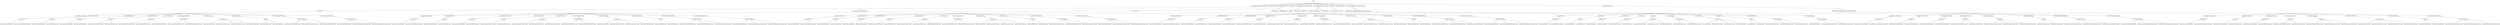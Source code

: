 digraph G { 
rankdir = BT 
"BatteryUsage_weight"[shape = box, style = rounded] 
AndRef0[shape = point] 
1[label="Location Finding", shape = polygon, sides =8]1->"BatteryUsage_LocationFinding"
"BatteryUsage_LocationFinding[GPS]"[shape = box, style = rounded] 
AndRef0->1
"BatteryUsage_LocationFinding[GPS]"->AndRef0 [dir = none] 
AndRef1[shape = point] 
1[label="Location Finding", shape = polygon, sides =8]"BatteryUsage_LocationFinding[radio triangulation]"[shape = box, style = rounded] 
AndRef1->1
"BatteryUsage_LocationFinding[radio triangulation]"->AndRef1 [dir = none] 
"BatteryUsage_LocationFinding"[shape = box, style = rounded] 
AndRef2[shape = point] 
3[label="File Sharing", shape = polygon, sides =8]3->"BatteryUsage_FileSharing"
"BatteryUsage_FileSharing[OpenIntent]"[shape = box, style = rounded] 
AndRef2->3
"BatteryUsage_FileSharing[OpenIntent]"->AndRef2 [dir = none] 
AndRef3[shape = point] 
3[label="File Sharing", shape = polygon, sides =8]"BatteryUsage_FileSharing[In house]"[shape = box, style = rounded] 
AndRef3->3
"BatteryUsage_FileSharing[In house]"->AndRef3 [dir = none] 
"BatteryUsage_FileSharing"[shape = box, style = rounded] 
AndRef4[shape = point] 
5[label="Report Syncing", shape = polygon, sides =8]5->"BatteryUsage_ReportSyncing"
"BatteryUsage_ReportSyncing[Explicit]"[shape = box, style = rounded] 
AndRef4->5
"BatteryUsage_ReportSyncing[Explicit]"->AndRef4 [dir = none] 
AndRef5[shape = point] 
5[label="Report Syncing", shape = polygon, sides =8]"BatteryUsage_ReportSyncing[Implicit]"[shape = box, style = rounded] 
AndRef5->5
"BatteryUsage_ReportSyncing[Implicit]"->AndRef5 [dir = none] 
"BatteryUsage_ReportSyncing"[shape = box, style = rounded] 
AndRef6[shape = point] 
7[label="Chat Protocol", shape = polygon, sides =8]7->"BatteryUsage_ChatProtocol"
"BatteryUsage_ChatProtocol[XMPP (Open Fire)]"[shape = box, style = rounded] 
AndRef6->7
"BatteryUsage_ChatProtocol[XMPP (Open Fire)]"->AndRef6 [dir = none] 
AndRef7[shape = point] 
7[label="Chat Protocol", shape = polygon, sides =8]"BatteryUsage_ChatProtocol[In house]"[shape = box, style = rounded] 
AndRef7->7
"BatteryUsage_ChatProtocol[In house]"->AndRef7 [dir = none] 
"BatteryUsage_ChatProtocol"[shape = box, style = rounded] 
AndRef8[shape = point] 
9[label="Map Access", shape = polygon, sides =8]9->"BatteryUsage_MapAccess"
"BatteryUsage_MapAccess[On Demand (Google)]"[shape = box, style = rounded] 
AndRef8->9
"BatteryUsage_MapAccess[On Demand (Google)]"->AndRef8 [dir = none] 
AndRef9[shape = point] 
9[label="Map Access", shape = polygon, sides =8]"BatteryUsage_MapAccess[Cache on server]"[shape = box, style = rounded] 
AndRef9->9
"BatteryUsage_MapAccess[Cache on server]"->AndRef9 [dir = none] 
AndRef10[shape = point] 
9[label="Map Access", shape = polygon, sides =8]"BatteryUsage_MapAccess[Preloaded (ESRI)]"[shape = box, style = rounded] 
AndRef10->9
"BatteryUsage_MapAccess[Preloaded (ESRI)]"->AndRef10 [dir = none] 
"BatteryUsage_MapAccess"[shape = box, style = rounded] 
AndRef11[shape = point] 
12[label="Hardware Platform", shape = polygon, sides =8]12->"BatteryUsage_HardwarePlatform"
"BatteryUsage_HardwarePlatform[Nexus I (HTC)]"[shape = box, style = rounded] 
AndRef11->12
"BatteryUsage_HardwarePlatform[Nexus I (HTC)]"->AndRef11 [dir = none] 
AndRef12[shape = point] 
12[label="Hardware Platform", shape = polygon, sides =8]"BatteryUsage_HardwarePlatform[Droid (Motorola)]"[shape = box, style = rounded] 
AndRef12->12
"BatteryUsage_HardwarePlatform[Droid (Motorola)]"->AndRef12 [dir = none] 
"BatteryUsage_HardwarePlatform"[shape = box, style = rounded] 
AndRef13[shape = point] 
14[label="Connectivity", shape = polygon, sides =8]14->"BatteryUsage_Connectivity"
"BatteryUsage_Connectivity[Wifi]"[shape = box, style = rounded] 
AndRef13->14
"BatteryUsage_Connectivity[Wifi]"->AndRef13 [dir = none] 
AndRef14[shape = point] 
14[label="Connectivity", shape = polygon, sides =8]"BatteryUsage_Connectivity[3G on Nexus I]"[shape = box, style = rounded] 
AndRef14->14
"BatteryUsage_Connectivity[3G on Nexus I]"->AndRef14 [dir = none] 
AndRef15[shape = point] 
14[label="Connectivity", shape = polygon, sides =8]"BatteryUsage_Connectivity[3G on Droid]"[shape = box, style = rounded] 
AndRef15->14
"BatteryUsage_Connectivity[3G on Droid]"->AndRef15 [dir = none] 
AndRef16[shape = point] 
14[label="Connectivity", shape = polygon, sides =8]"BatteryUsage_Connectivity[Bluetooth]"[shape = box, style = rounded] 
AndRef16->14
"BatteryUsage_Connectivity[Bluetooth]"->AndRef16 [dir = none] 
"BatteryUsage_Connectivity"[shape = box, style = rounded] 
AndRef17[shape = point] 
18[label="Database", shape = polygon, sides =8]18->"BatteryUsage_DataBase"
"BatteryUsage_DataBase[MySQL]"[shape = box, style = rounded] 
AndRef17->18
"BatteryUsage_DataBase[MySQL]"->AndRef17 [dir = none] 
AndRef18[shape = point] 
18[label="Database", shape = polygon, sides =8]"BatteryUsage_DataBase[sqLite]"[shape = box, style = rounded] 
AndRef18->18
"BatteryUsage_DataBase[sqLite]"->AndRef18 [dir = none] 
"BatteryUsage_DataBase"[shape = box, style = rounded] 
AndRef19[shape = point] 
20[label="Architectural Pattern", shape = polygon, sides =8]20->"BatteryUsage_ArchitecturalPattern"
"BatteryUsage_ArchitecturalPattern[Peer-to-peer]"[shape = box, style = rounded] 
AndRef19->20
"BatteryUsage_ArchitecturalPattern[Peer-to-peer]"->AndRef19 [dir = none] 
AndRef20[shape = point] 
20[label="Architectural Pattern", shape = polygon, sides =8]"BatteryUsage_ArchitecturalPattern[Client-Server]"[shape = box, style = rounded] 
AndRef20->20
"BatteryUsage_ArchitecturalPattern[Client-Server]"->AndRef20 [dir = none] 
AndRef21[shape = point] 
20[label="Architectural Pattern", shape = polygon, sides =8]"BatteryUsage_ArchitecturalPattern[Push-based]"[shape = box, style = rounded] 
AndRef21->20
"BatteryUsage_ArchitecturalPattern[Push-based]"->AndRef21 [dir = none] 
"BatteryUsage_ArchitecturalPattern"[shape = box, style = rounded] 
AndRef22[shape = point] 
23[label="Data Exchange Format", shape = polygon, sides =8]23->"BatteryUsage_DataExchangeFormat"
"BatteryUsage_DataExchangeFormat[XML]"[shape = box, style = rounded] 
AndRef22->23
"BatteryUsage_DataExchangeFormat[XML]"->AndRef22 [dir = none] 
AndRef23[shape = point] 
23[label="Data Exchange Format", shape = polygon, sides =8]"BatteryUsage_DataExchangeFormat[Compressed XML]"[shape = box, style = rounded] 
AndRef23->23
"BatteryUsage_DataExchangeFormat[Compressed XML]"->AndRef23 [dir = none] 
AndRef24[shape = point] 
23[label="Data Exchange Format", shape = polygon, sides =8]"BatteryUsage_DataExchangeFormat[Unformatted data]"[shape = box, style = rounded] 
AndRef24->23
"BatteryUsage_DataExchangeFormat[Unformatted data]"->AndRef24 [dir = none] 
"BatteryUsage_DataExchangeFormat"[shape = box, style = rounded] 
"BatteryUsage"[shape = box, style = rounded] 
AndRef25[shape = point] 
AndRef25->"BatteryUsage"
"BatteryUsage_LocationFinding"->AndRef25 [dir = none] 
"BatteryUsage_FileSharing"->AndRef25 [dir = none] 
"BatteryUsage_ReportSyncing"->AndRef25 [dir = none] 
"BatteryUsage_ChatProtocol"->AndRef25 [dir = none] 
"BatteryUsage_MapAccess"->AndRef25 [dir = none] 
"BatteryUsage_HardwarePlatform"->AndRef25 [dir = none] 
"BatteryUsage_Connectivity"->AndRef25 [dir = none] 
"BatteryUsage_DataBase"->AndRef25 [dir = none] 
"BatteryUsage_ArchitecturalPattern"->AndRef25 [dir = none] 
"BatteryUsage_DataExchangeFormat"->AndRef25 [dir = none] 
"BatteryUsage_best"[shape = box, style = rounded] 
"BatteryUsage_worst"[shape = box, style = rounded] 
"BatteryUsage_Preference"[shape = box, style = rounded] 
AndRef26[shape = point] 
AndRef26->"BatteryUsage_Preference"
"BatteryUsage"->AndRef26 [dir = none] 
"BatteryUsage_best"->AndRef26 [dir = none] 
"BatteryUsage_worst"->AndRef26 [dir = none] 
"ResponseTime_weight"[shape = box, style = rounded] 
AndRef27[shape = point] 
28[label="Location Finding", shape = polygon, sides =8]28->"ResponseTime_LocationFinding"
"ResponseTime_LocationFinding[GPS]"[shape = box, style = rounded] 
AndRef27->28
"ResponseTime_LocationFinding[GPS]"->AndRef27 [dir = none] 
AndRef28[shape = point] 
28[label="Location Finding", shape = polygon, sides =8]"ResponseTime_LocationFinding[radio triangulation]"[shape = box, style = rounded] 
AndRef28->28
"ResponseTime_LocationFinding[radio triangulation]"->AndRef28 [dir = none] 
"ResponseTime_LocationFinding"[shape = box, style = rounded] 
AndRef29[shape = point] 
30[label="File Sharing", shape = polygon, sides =8]30->"ResponseTime_FileSharing"
"ResponseTime_FileSharing[OpenIntent]"[shape = box, style = rounded] 
AndRef29->30
"ResponseTime_FileSharing[OpenIntent]"->AndRef29 [dir = none] 
AndRef30[shape = point] 
30[label="File Sharing", shape = polygon, sides =8]"ResponseTime_FileSharing[In house]"[shape = box, style = rounded] 
AndRef30->30
"ResponseTime_FileSharing[In house]"->AndRef30 [dir = none] 
"ResponseTime_FileSharing"[shape = box, style = rounded] 
AndRef31[shape = point] 
32[label="Report Syncing", shape = polygon, sides =8]32->"ResponseTime_ReportSyncing"
"ResponseTime_ReportSyncing[Explicit]"[shape = box, style = rounded] 
AndRef31->32
"ResponseTime_ReportSyncing[Explicit]"->AndRef31 [dir = none] 
AndRef32[shape = point] 
32[label="Report Syncing", shape = polygon, sides =8]"ResponseTime_ReportSyncing[Implicit]"[shape = box, style = rounded] 
AndRef32->32
"ResponseTime_ReportSyncing[Implicit]"->AndRef32 [dir = none] 
"ResponseTime_ReportSyncing"[shape = box, style = rounded] 
AndRef33[shape = point] 
34[label="Chat Protocol", shape = polygon, sides =8]34->"ResponseTime_ChatProtocol"
"ResponseTime_ChatProtocol[XMPP (Open Fire)]"[shape = box, style = rounded] 
AndRef33->34
"ResponseTime_ChatProtocol[XMPP (Open Fire)]"->AndRef33 [dir = none] 
AndRef34[shape = point] 
34[label="Chat Protocol", shape = polygon, sides =8]"ResponseTime_ChatProtocol[In house]"[shape = box, style = rounded] 
AndRef34->34
"ResponseTime_ChatProtocol[In house]"->AndRef34 [dir = none] 
"ResponseTime_ChatProtocol"[shape = box, style = rounded] 
AndRef35[shape = point] 
36[label="Map Access", shape = polygon, sides =8]36->"ResponseTime_MapAccess"
"ResponseTime_MapAccess[On Demand (Google)]"[shape = box, style = rounded] 
AndRef35->36
"ResponseTime_MapAccess[On Demand (Google)]"->AndRef35 [dir = none] 
AndRef36[shape = point] 
36[label="Map Access", shape = polygon, sides =8]"ResponseTime_MapAccess[Cache on server]"[shape = box, style = rounded] 
AndRef36->36
"ResponseTime_MapAccess[Cache on server]"->AndRef36 [dir = none] 
AndRef37[shape = point] 
36[label="Map Access", shape = polygon, sides =8]"ResponseTime_MapAccess[Preloaded (ESRI)]"[shape = box, style = rounded] 
AndRef37->36
"ResponseTime_MapAccess[Preloaded (ESRI)]"->AndRef37 [dir = none] 
"ResponseTime_MapAccess"[shape = box, style = rounded] 
AndRef38[shape = point] 
39[label="Hardware Platform", shape = polygon, sides =8]39->"ResponseTime_HardwarePlatform"
"ResponseTime_HardwarePlatform[Nexus I (HTC)]"[shape = box, style = rounded] 
AndRef38->39
"ResponseTime_HardwarePlatform[Nexus I (HTC)]"->AndRef38 [dir = none] 
AndRef39[shape = point] 
39[label="Hardware Platform", shape = polygon, sides =8]"ResponseTime_HardwarePlatform[Droid (Motorola)]"[shape = box, style = rounded] 
AndRef39->39
"ResponseTime_HardwarePlatform[Droid (Motorola)]"->AndRef39 [dir = none] 
"ResponseTime_HardwarePlatform"[shape = box, style = rounded] 
AndRef40[shape = point] 
41[label="Connectivity", shape = polygon, sides =8]41->"ResponseTime_Connectivity"
"ResponseTime_Connectivity[Wifi]"[shape = box, style = rounded] 
AndRef40->41
"ResponseTime_Connectivity[Wifi]"->AndRef40 [dir = none] 
AndRef41[shape = point] 
41[label="Connectivity", shape = polygon, sides =8]"ResponseTime_Connectivity[3G on Nexus I]"[shape = box, style = rounded] 
AndRef41->41
"ResponseTime_Connectivity[3G on Nexus I]"->AndRef41 [dir = none] 
AndRef42[shape = point] 
41[label="Connectivity", shape = polygon, sides =8]"ResponseTime_Connectivity[3G on Droid]"[shape = box, style = rounded] 
AndRef42->41
"ResponseTime_Connectivity[3G on Droid]"->AndRef42 [dir = none] 
AndRef43[shape = point] 
41[label="Connectivity", shape = polygon, sides =8]"ResponseTime_Connectivity[Bluetooth]"[shape = box, style = rounded] 
AndRef43->41
"ResponseTime_Connectivity[Bluetooth]"->AndRef43 [dir = none] 
"ResponseTime_Connectivity"[shape = box, style = rounded] 
AndRef44[shape = point] 
45[label="Database", shape = polygon, sides =8]45->"ResponseTime_DataBase"
"ResponseTime_DataBase[MySQL]"[shape = box, style = rounded] 
AndRef44->45
"ResponseTime_DataBase[MySQL]"->AndRef44 [dir = none] 
AndRef45[shape = point] 
45[label="Database", shape = polygon, sides =8]"ResponseTime_DataBase[sqLite]"[shape = box, style = rounded] 
AndRef45->45
"ResponseTime_DataBase[sqLite]"->AndRef45 [dir = none] 
"ResponseTime_DataBase"[shape = box, style = rounded] 
AndRef46[shape = point] 
47[label="Architectural Pattern", shape = polygon, sides =8]47->"ResponseTime_ArchitecturalPattern"
"ResponseTime_ArchitecturalPattern[Peer-to-peer]"[shape = box, style = rounded] 
AndRef46->47
"ResponseTime_ArchitecturalPattern[Peer-to-peer]"->AndRef46 [dir = none] 
AndRef47[shape = point] 
47[label="Architectural Pattern", shape = polygon, sides =8]"ResponseTime_ArchitecturalPattern[Client-Server]"[shape = box, style = rounded] 
AndRef47->47
"ResponseTime_ArchitecturalPattern[Client-Server]"->AndRef47 [dir = none] 
AndRef48[shape = point] 
47[label="Architectural Pattern", shape = polygon, sides =8]"ResponseTime_ArchitecturalPattern[Push-based]"[shape = box, style = rounded] 
AndRef48->47
"ResponseTime_ArchitecturalPattern[Push-based]"->AndRef48 [dir = none] 
"ResponseTime_ArchitecturalPattern"[shape = box, style = rounded] 
AndRef49[shape = point] 
50[label="Data Exchange Format", shape = polygon, sides =8]50->"ResponseTime_DataExchangeFormat"
"ResponseTime_DataExchangeFormat[XML]"[shape = box, style = rounded] 
AndRef49->50
"ResponseTime_DataExchangeFormat[XML]"->AndRef49 [dir = none] 
AndRef50[shape = point] 
50[label="Data Exchange Format", shape = polygon, sides =8]"ResponseTime_DataExchangeFormat[Compressed XML]"[shape = box, style = rounded] 
AndRef50->50
"ResponseTime_DataExchangeFormat[Compressed XML]"->AndRef50 [dir = none] 
AndRef51[shape = point] 
50[label="Data Exchange Format", shape = polygon, sides =8]"ResponseTime_DataExchangeFormat[Unformatted data]"[shape = box, style = rounded] 
AndRef51->50
"ResponseTime_DataExchangeFormat[Unformatted data]"->AndRef51 [dir = none] 
"ResponseTime_DataExchangeFormat"[shape = box, style = rounded] 
"ResponseTime"[shape = box, style = rounded] 
AndRef52[shape = point] 
AndRef52->"ResponseTime"
"ResponseTime_LocationFinding"->AndRef52 [dir = none] 
"ResponseTime_FileSharing"->AndRef52 [dir = none] 
"ResponseTime_ReportSyncing"->AndRef52 [dir = none] 
"ResponseTime_ChatProtocol"->AndRef52 [dir = none] 
"ResponseTime_MapAccess"->AndRef52 [dir = none] 
"ResponseTime_HardwarePlatform"->AndRef52 [dir = none] 
"ResponseTime_Connectivity"->AndRef52 [dir = none] 
"ResponseTime_DataBase"->AndRef52 [dir = none] 
"ResponseTime_ArchitecturalPattern"->AndRef52 [dir = none] 
"ResponseTime_DataExchangeFormat"->AndRef52 [dir = none] 
"ResponseTime_worst"[shape = box, style = rounded] 
"ResponseTime_best"[shape = box, style = rounded] 
"ResponseTime_Preference"[shape = box, style = rounded] 
AndRef53[shape = point] 
AndRef53->"ResponseTime_Preference"
"ResponseTime"->AndRef53 [dir = none] 
"ResponseTime_worst"->AndRef53 [dir = none] 
"ResponseTime_best"->AndRef53 [dir = none] 
"Reliability_weight"[shape = box, style = rounded] 
AndRef54[shape = point] 
55[label="Location Finding", shape = polygon, sides =8]55->"Reliability_LocationFinding"
"Reliability_LocationFinding[GPS]"[shape = box, style = rounded] 
AndRef54->55
"Reliability_LocationFinding[GPS]"->AndRef54 [dir = none] 
AndRef55[shape = point] 
55[label="Location Finding", shape = polygon, sides =8]"Reliability_LocationFinding[radio triangulation]"[shape = box, style = rounded] 
AndRef55->55
"Reliability_LocationFinding[radio triangulation]"->AndRef55 [dir = none] 
"Reliability_LocationFinding"[shape = box, style = rounded] 
AndRef56[shape = point] 
57[label="File Sharing", shape = polygon, sides =8]57->"Reliability_FileSharing"
"Reliability_FileSharing[OpenIntent]"[shape = box, style = rounded] 
AndRef56->57
"Reliability_FileSharing[OpenIntent]"->AndRef56 [dir = none] 
AndRef57[shape = point] 
57[label="File Sharing", shape = polygon, sides =8]"Reliability_FileSharing[In house]"[shape = box, style = rounded] 
AndRef57->57
"Reliability_FileSharing[In house]"->AndRef57 [dir = none] 
"Reliability_FileSharing"[shape = box, style = rounded] 
AndRef58[shape = point] 
59[label="Report Syncing", shape = polygon, sides =8]59->"Reliability_ReportSyncing"
"Reliability_ReportSyncing[Explicit]"[shape = box, style = rounded] 
AndRef58->59
"Reliability_ReportSyncing[Explicit]"->AndRef58 [dir = none] 
AndRef59[shape = point] 
59[label="Report Syncing", shape = polygon, sides =8]"Reliability_ReportSyncing[Implicit]"[shape = box, style = rounded] 
AndRef59->59
"Reliability_ReportSyncing[Implicit]"->AndRef59 [dir = none] 
"Reliability_ReportSyncing"[shape = box, style = rounded] 
AndRef60[shape = point] 
61[label="Chat Protocol", shape = polygon, sides =8]61->"Reliability_ChatProtocol"
"Reliability_ChatProtocol[XMPP (Open Fire)]"[shape = box, style = rounded] 
AndRef60->61
"Reliability_ChatProtocol[XMPP (Open Fire)]"->AndRef60 [dir = none] 
AndRef61[shape = point] 
61[label="Chat Protocol", shape = polygon, sides =8]"Reliability_ChatProtocol[In house]"[shape = box, style = rounded] 
AndRef61->61
"Reliability_ChatProtocol[In house]"->AndRef61 [dir = none] 
"Reliability_ChatProtocol"[shape = box, style = rounded] 
AndRef62[shape = point] 
63[label="Map Access", shape = polygon, sides =8]63->"Reliability_MapAccess"
"Reliability_MapAccess[On Demand (Google)]"[shape = box, style = rounded] 
AndRef62->63
"Reliability_MapAccess[On Demand (Google)]"->AndRef62 [dir = none] 
AndRef63[shape = point] 
63[label="Map Access", shape = polygon, sides =8]"Reliability_MapAccess[Cache on server]"[shape = box, style = rounded] 
AndRef63->63
"Reliability_MapAccess[Cache on server]"->AndRef63 [dir = none] 
AndRef64[shape = point] 
63[label="Map Access", shape = polygon, sides =8]"Reliability_MapAccess[Preloaded (ESRI)]"[shape = box, style = rounded] 
AndRef64->63
"Reliability_MapAccess[Preloaded (ESRI)]"->AndRef64 [dir = none] 
"Reliability_MapAccess"[shape = box, style = rounded] 
AndRef65[shape = point] 
66[label="Hardware Platform", shape = polygon, sides =8]66->"Reliability_HardwarePlatform"
"Reliability_HardwarePlatform[Nexus I (HTC)]"[shape = box, style = rounded] 
AndRef65->66
"Reliability_HardwarePlatform[Nexus I (HTC)]"->AndRef65 [dir = none] 
AndRef66[shape = point] 
66[label="Hardware Platform", shape = polygon, sides =8]"Reliability_HardwarePlatform[Droid (Motorola)]"[shape = box, style = rounded] 
AndRef66->66
"Reliability_HardwarePlatform[Droid (Motorola)]"->AndRef66 [dir = none] 
"Reliability_HardwarePlatform"[shape = box, style = rounded] 
AndRef67[shape = point] 
68[label="Connectivity", shape = polygon, sides =8]68->"Reliability_Connectivity"
"Reliability_Connectivity[Wifi]"[shape = box, style = rounded] 
AndRef67->68
"Reliability_Connectivity[Wifi]"->AndRef67 [dir = none] 
AndRef68[shape = point] 
68[label="Connectivity", shape = polygon, sides =8]"Reliability_Connectivity[3G on Nexus I]"[shape = box, style = rounded] 
AndRef68->68
"Reliability_Connectivity[3G on Nexus I]"->AndRef68 [dir = none] 
AndRef69[shape = point] 
68[label="Connectivity", shape = polygon, sides =8]"Reliability_Connectivity[3G on Droid]"[shape = box, style = rounded] 
AndRef69->68
"Reliability_Connectivity[3G on Droid]"->AndRef69 [dir = none] 
AndRef70[shape = point] 
68[label="Connectivity", shape = polygon, sides =8]"Reliability_Connectivity[Bluetooth]"[shape = box, style = rounded] 
AndRef70->68
"Reliability_Connectivity[Bluetooth]"->AndRef70 [dir = none] 
"Reliability_Connectivity"[shape = box, style = rounded] 
AndRef71[shape = point] 
72[label="Database", shape = polygon, sides =8]72->"Reliability_DataBase"
"Reliability_DataBase[MySQL]"[shape = box, style = rounded] 
AndRef71->72
"Reliability_DataBase[MySQL]"->AndRef71 [dir = none] 
AndRef72[shape = point] 
72[label="Database", shape = polygon, sides =8]"Reliability_DataBase[sqLite]"[shape = box, style = rounded] 
AndRef72->72
"Reliability_DataBase[sqLite]"->AndRef72 [dir = none] 
"Reliability_DataBase"[shape = box, style = rounded] 
AndRef73[shape = point] 
74[label="Architectural Pattern", shape = polygon, sides =8]74->"Reliability_ArchitecturalPattern"
"Reliability_ArchitecturalPattern[Peer-to-peer]"[shape = box, style = rounded] 
AndRef73->74
"Reliability_ArchitecturalPattern[Peer-to-peer]"->AndRef73 [dir = none] 
AndRef74[shape = point] 
74[label="Architectural Pattern", shape = polygon, sides =8]"Reliability_ArchitecturalPattern[Client-Server]"[shape = box, style = rounded] 
AndRef74->74
"Reliability_ArchitecturalPattern[Client-Server]"->AndRef74 [dir = none] 
AndRef75[shape = point] 
74[label="Architectural Pattern", shape = polygon, sides =8]"Reliability_ArchitecturalPattern[Push-based]"[shape = box, style = rounded] 
AndRef75->74
"Reliability_ArchitecturalPattern[Push-based]"->AndRef75 [dir = none] 
"Reliability_ArchitecturalPattern"[shape = box, style = rounded] 
AndRef76[shape = point] 
77[label="Data Exchange Format", shape = polygon, sides =8]77->"Reliability_DataExchangeFormat"
"Reliability_DataExchangeFormat[XML]"[shape = box, style = rounded] 
AndRef76->77
"Reliability_DataExchangeFormat[XML]"->AndRef76 [dir = none] 
AndRef77[shape = point] 
77[label="Data Exchange Format", shape = polygon, sides =8]"Reliability_DataExchangeFormat[Compressed XML]"[shape = box, style = rounded] 
AndRef77->77
"Reliability_DataExchangeFormat[Compressed XML]"->AndRef77 [dir = none] 
AndRef78[shape = point] 
77[label="Data Exchange Format", shape = polygon, sides =8]"Reliability_DataExchangeFormat[Unformatted data]"[shape = box, style = rounded] 
AndRef78->77
"Reliability_DataExchangeFormat[Unformatted data]"->AndRef78 [dir = none] 
"Reliability_DataExchangeFormat"[shape = box, style = rounded] 
"Reliability"[shape = box, style = rounded] 
AndRef79[shape = point] 
AndRef79->"Reliability"
"Reliability_LocationFinding"->AndRef79 [dir = none] 
"Reliability_FileSharing"->AndRef79 [dir = none] 
"Reliability_ReportSyncing"->AndRef79 [dir = none] 
"Reliability_ChatProtocol"->AndRef79 [dir = none] 
"Reliability_MapAccess"->AndRef79 [dir = none] 
"Reliability_HardwarePlatform"->AndRef79 [dir = none] 
"Reliability_Connectivity"->AndRef79 [dir = none] 
"Reliability_DataBase"->AndRef79 [dir = none] 
"Reliability_ArchitecturalPattern"->AndRef79 [dir = none] 
"Reliability_DataExchangeFormat"->AndRef79 [dir = none] 
"Reliability_worst"[shape = box, style = rounded] 
"Reliability_best"[shape = box, style = rounded] 
"Reliability_Preference"[shape = box, style = rounded] 
AndRef80[shape = point] 
AndRef80->"Reliability_Preference"
"Reliability"->AndRef80 [dir = none] 
"Reliability_worst"->AndRef80 [dir = none] 
"Reliability_best"->AndRef80 [dir = none] 
"RampUpTime_weight"[shape = box, style = rounded] 
AndRef81[shape = point] 
82[label="Location Finding", shape = polygon, sides =8]82->"RampUpTime_LocationFinding"
"RampUpTime_LocationFinding[GPS]"[shape = box, style = rounded] 
AndRef81->82
"RampUpTime_LocationFinding[GPS]"->AndRef81 [dir = none] 
AndRef82[shape = point] 
82[label="Location Finding", shape = polygon, sides =8]"RampUpTime_LocationFinding[radio triangulation]"[shape = box, style = rounded] 
AndRef82->82
"RampUpTime_LocationFinding[radio triangulation]"->AndRef82 [dir = none] 
"RampUpTime_LocationFinding"[shape = box, style = rounded] 
AndRef83[shape = point] 
84[label="File Sharing", shape = polygon, sides =8]84->"RampUpTime_FileSharing"
"RampUpTime_FileSharing[OpenIntent]"[shape = box, style = rounded] 
AndRef83->84
"RampUpTime_FileSharing[OpenIntent]"->AndRef83 [dir = none] 
AndRef84[shape = point] 
84[label="File Sharing", shape = polygon, sides =8]"RampUpTime_FileSharing[In house]"[shape = box, style = rounded] 
AndRef84->84
"RampUpTime_FileSharing[In house]"->AndRef84 [dir = none] 
"RampUpTime_FileSharing"[shape = box, style = rounded] 
AndRef85[shape = point] 
86[label="Report Syncing", shape = polygon, sides =8]86->"RampUpTime_ReportSyncing"
"RampUpTime_ReportSyncing[Explicit]"[shape = box, style = rounded] 
AndRef85->86
"RampUpTime_ReportSyncing[Explicit]"->AndRef85 [dir = none] 
AndRef86[shape = point] 
86[label="Report Syncing", shape = polygon, sides =8]"RampUpTime_ReportSyncing[Implicit]"[shape = box, style = rounded] 
AndRef86->86
"RampUpTime_ReportSyncing[Implicit]"->AndRef86 [dir = none] 
"RampUpTime_ReportSyncing"[shape = box, style = rounded] 
AndRef87[shape = point] 
88[label="Chat Protocol", shape = polygon, sides =8]88->"RampUpTime_ChatProtocol"
"RampUpTime_ChatProtocol[XMPP (Open Fire)]"[shape = box, style = rounded] 
AndRef87->88
"RampUpTime_ChatProtocol[XMPP (Open Fire)]"->AndRef87 [dir = none] 
AndRef88[shape = point] 
88[label="Chat Protocol", shape = polygon, sides =8]"RampUpTime_ChatProtocol[In house]"[shape = box, style = rounded] 
AndRef88->88
"RampUpTime_ChatProtocol[In house]"->AndRef88 [dir = none] 
"RampUpTime_ChatProtocol"[shape = box, style = rounded] 
AndRef89[shape = point] 
90[label="Map Access", shape = polygon, sides =8]90->"RampUpTime_MapAccess"
"RampUpTime_MapAccess[On Demand (Google)]"[shape = box, style = rounded] 
AndRef89->90
"RampUpTime_MapAccess[On Demand (Google)]"->AndRef89 [dir = none] 
AndRef90[shape = point] 
90[label="Map Access", shape = polygon, sides =8]"RampUpTime_MapAccess[Cache on server]"[shape = box, style = rounded] 
AndRef90->90
"RampUpTime_MapAccess[Cache on server]"->AndRef90 [dir = none] 
AndRef91[shape = point] 
90[label="Map Access", shape = polygon, sides =8]"RampUpTime_MapAccess[Preloaded (ESRI)]"[shape = box, style = rounded] 
AndRef91->90
"RampUpTime_MapAccess[Preloaded (ESRI)]"->AndRef91 [dir = none] 
"RampUpTime_MapAccess"[shape = box, style = rounded] 
AndRef92[shape = point] 
93[label="Hardware Platform", shape = polygon, sides =8]93->"RampUpTime_HardwarePlatform"
"RampUpTime_HardwarePlatform[Nexus I (HTC)]"[shape = box, style = rounded] 
AndRef92->93
"RampUpTime_HardwarePlatform[Nexus I (HTC)]"->AndRef92 [dir = none] 
AndRef93[shape = point] 
93[label="Hardware Platform", shape = polygon, sides =8]"RampUpTime_HardwarePlatform[Droid (Motorola)]"[shape = box, style = rounded] 
AndRef93->93
"RampUpTime_HardwarePlatform[Droid (Motorola)]"->AndRef93 [dir = none] 
"RampUpTime_HardwarePlatform"[shape = box, style = rounded] 
AndRef94[shape = point] 
95[label="Connectivity", shape = polygon, sides =8]95->"RampUpTime_Connectivity"
"RampUpTime_Connectivity[Wifi]"[shape = box, style = rounded] 
AndRef94->95
"RampUpTime_Connectivity[Wifi]"->AndRef94 [dir = none] 
AndRef95[shape = point] 
95[label="Connectivity", shape = polygon, sides =8]"RampUpTime_Connectivity[3G on Nexus I]"[shape = box, style = rounded] 
AndRef95->95
"RampUpTime_Connectivity[3G on Nexus I]"->AndRef95 [dir = none] 
AndRef96[shape = point] 
95[label="Connectivity", shape = polygon, sides =8]"RampUpTime_Connectivity[3G on Droid]"[shape = box, style = rounded] 
AndRef96->95
"RampUpTime_Connectivity[3G on Droid]"->AndRef96 [dir = none] 
AndRef97[shape = point] 
95[label="Connectivity", shape = polygon, sides =8]"RampUpTime_Connectivity[Bluetooth]"[shape = box, style = rounded] 
AndRef97->95
"RampUpTime_Connectivity[Bluetooth]"->AndRef97 [dir = none] 
"RampUpTime_Connectivity"[shape = box, style = rounded] 
AndRef98[shape = point] 
99[label="Database", shape = polygon, sides =8]99->"RampUpTime_DataBase"
"RampUpTime_DataBase[MySQL]"[shape = box, style = rounded] 
AndRef98->99
"RampUpTime_DataBase[MySQL]"->AndRef98 [dir = none] 
AndRef99[shape = point] 
99[label="Database", shape = polygon, sides =8]"RampUpTime_DataBase[sqLite]"[shape = box, style = rounded] 
AndRef99->99
"RampUpTime_DataBase[sqLite]"->AndRef99 [dir = none] 
"RampUpTime_DataBase"[shape = box, style = rounded] 
AndRef100[shape = point] 
101[label="Architectural Pattern", shape = polygon, sides =8]101->"RampUpTime_ArchitecturalPattern"
"RampUpTime_ArchitecturalPattern[Peer-to-peer]"[shape = box, style = rounded] 
AndRef100->101
"RampUpTime_ArchitecturalPattern[Peer-to-peer]"->AndRef100 [dir = none] 
AndRef101[shape = point] 
101[label="Architectural Pattern", shape = polygon, sides =8]"RampUpTime_ArchitecturalPattern[Client-Server]"[shape = box, style = rounded] 
AndRef101->101
"RampUpTime_ArchitecturalPattern[Client-Server]"->AndRef101 [dir = none] 
AndRef102[shape = point] 
101[label="Architectural Pattern", shape = polygon, sides =8]"RampUpTime_ArchitecturalPattern[Push-based]"[shape = box, style = rounded] 
AndRef102->101
"RampUpTime_ArchitecturalPattern[Push-based]"->AndRef102 [dir = none] 
"RampUpTime_ArchitecturalPattern"[shape = box, style = rounded] 
AndRef103[shape = point] 
104[label="Data Exchange Format", shape = polygon, sides =8]104->"RampUpTime_DataExchangeFormat"
"RampUpTime_DataExchangeFormat[XML]"[shape = box, style = rounded] 
AndRef103->104
"RampUpTime_DataExchangeFormat[XML]"->AndRef103 [dir = none] 
AndRef104[shape = point] 
104[label="Data Exchange Format", shape = polygon, sides =8]"RampUpTime_DataExchangeFormat[Compressed XML]"[shape = box, style = rounded] 
AndRef104->104
"RampUpTime_DataExchangeFormat[Compressed XML]"->AndRef104 [dir = none] 
AndRef105[shape = point] 
104[label="Data Exchange Format", shape = polygon, sides =8]"RampUpTime_DataExchangeFormat[Unformatted data]"[shape = box, style = rounded] 
AndRef105->104
"RampUpTime_DataExchangeFormat[Unformatted data]"->AndRef105 [dir = none] 
"RampUpTime_DataExchangeFormat"[shape = box, style = rounded] 
"RampUpTime"[shape = box, style = rounded] 
AndRef106[shape = point] 
AndRef106->"RampUpTime"
"RampUpTime_LocationFinding"->AndRef106 [dir = none] 
"RampUpTime_FileSharing"->AndRef106 [dir = none] 
"RampUpTime_ReportSyncing"->AndRef106 [dir = none] 
"RampUpTime_ChatProtocol"->AndRef106 [dir = none] 
"RampUpTime_MapAccess"->AndRef106 [dir = none] 
"RampUpTime_HardwarePlatform"->AndRef106 [dir = none] 
"RampUpTime_Connectivity"->AndRef106 [dir = none] 
"RampUpTime_DataBase"->AndRef106 [dir = none] 
"RampUpTime_ArchitecturalPattern"->AndRef106 [dir = none] 
"RampUpTime_DataExchangeFormat"->AndRef106 [dir = none] 
"RampUpTime_worst"[shape = box, style = rounded] 
"RampUpTime_best"[shape = box, style = rounded] 
"RampUpTime_Preference"[shape = box, style = rounded] 
AndRef107[shape = point] 
AndRef107->"RampUpTime_Preference"
"RampUpTime"->AndRef107 [dir = none] 
"RampUpTime_worst"->AndRef107 [dir = none] 
"RampUpTime_best"->AndRef107 [dir = none] 
"Cost_weight"[shape = box, style = rounded] 
AndRef108[shape = point] 
109[label="Location Finding", shape = polygon, sides =8]109->"Cost_LocationFinding"
"Cost_LocationFinding[GPS]"[shape = box, style = rounded] 
AndRef108->109
"Cost_LocationFinding[GPS]"->AndRef108 [dir = none] 
AndRef109[shape = point] 
109[label="Location Finding", shape = polygon, sides =8]"Cost_LocationFinding[radio triangulation]"[shape = box, style = rounded] 
AndRef109->109
"Cost_LocationFinding[radio triangulation]"->AndRef109 [dir = none] 
"Cost_LocationFinding"[shape = box, style = rounded] 
AndRef110[shape = point] 
111[label="File Sharing", shape = polygon, sides =8]111->"Cost_FileSharing"
"Cost_FileSharing[OpenIntent]"[shape = box, style = rounded] 
AndRef110->111
"Cost_FileSharing[OpenIntent]"->AndRef110 [dir = none] 
AndRef111[shape = point] 
111[label="File Sharing", shape = polygon, sides =8]"Cost_FileSharing[In house]"[shape = box, style = rounded] 
AndRef111->111
"Cost_FileSharing[In house]"->AndRef111 [dir = none] 
"Cost_FileSharing"[shape = box, style = rounded] 
AndRef112[shape = point] 
113[label="Report Syncing", shape = polygon, sides =8]113->"Cost_ReportSyncing"
"Cost_ReportSyncing[Explicit]"[shape = box, style = rounded] 
AndRef112->113
"Cost_ReportSyncing[Explicit]"->AndRef112 [dir = none] 
AndRef113[shape = point] 
113[label="Report Syncing", shape = polygon, sides =8]"Cost_ReportSyncing[Implicit]"[shape = box, style = rounded] 
AndRef113->113
"Cost_ReportSyncing[Implicit]"->AndRef113 [dir = none] 
"Cost_ReportSyncing"[shape = box, style = rounded] 
AndRef114[shape = point] 
115[label="Chat Protocol", shape = polygon, sides =8]115->"Cost_ChatProtocol"
"Cost_ChatProtocol[XMPP (Open Fire)]"[shape = box, style = rounded] 
AndRef114->115
"Cost_ChatProtocol[XMPP (Open Fire)]"->AndRef114 [dir = none] 
AndRef115[shape = point] 
115[label="Chat Protocol", shape = polygon, sides =8]"Cost_ChatProtocol[In house]"[shape = box, style = rounded] 
AndRef115->115
"Cost_ChatProtocol[In house]"->AndRef115 [dir = none] 
"Cost_ChatProtocol"[shape = box, style = rounded] 
AndRef116[shape = point] 
117[label="Map Access", shape = polygon, sides =8]117->"Cost_MapAccess"
"Cost_MapAccess[On Demand (Google)]"[shape = box, style = rounded] 
AndRef116->117
"Cost_MapAccess[On Demand (Google)]"->AndRef116 [dir = none] 
AndRef117[shape = point] 
117[label="Map Access", shape = polygon, sides =8]"Cost_MapAccess[Cache on server]"[shape = box, style = rounded] 
AndRef117->117
"Cost_MapAccess[Cache on server]"->AndRef117 [dir = none] 
AndRef118[shape = point] 
117[label="Map Access", shape = polygon, sides =8]"Cost_MapAccess[Preloaded (ESRI)]"[shape = box, style = rounded] 
AndRef118->117
"Cost_MapAccess[Preloaded (ESRI)]"->AndRef118 [dir = none] 
"Cost_MapAccess"[shape = box, style = rounded] 
AndRef119[shape = point] 
120[label="Hardware Platform", shape = polygon, sides =8]120->"Cost_HardwarePlatform"
"Cost_HardwarePlatform[Nexus I (HTC)]"[shape = box, style = rounded] 
AndRef119->120
"Cost_HardwarePlatform[Nexus I (HTC)]"->AndRef119 [dir = none] 
AndRef120[shape = point] 
120[label="Hardware Platform", shape = polygon, sides =8]"Cost_HardwarePlatform[Droid (Motorola)]"[shape = box, style = rounded] 
AndRef120->120
"Cost_HardwarePlatform[Droid (Motorola)]"->AndRef120 [dir = none] 
"Cost_HardwarePlatform"[shape = box, style = rounded] 
AndRef121[shape = point] 
122[label="Connectivity", shape = polygon, sides =8]122->"Cost_Connectivity"
"Cost_Connectivity[Wifi]"[shape = box, style = rounded] 
AndRef121->122
"Cost_Connectivity[Wifi]"->AndRef121 [dir = none] 
AndRef122[shape = point] 
122[label="Connectivity", shape = polygon, sides =8]"Cost_Connectivity[3G on Nexus I]"[shape = box, style = rounded] 
AndRef122->122
"Cost_Connectivity[3G on Nexus I]"->AndRef122 [dir = none] 
AndRef123[shape = point] 
122[label="Connectivity", shape = polygon, sides =8]"Cost_Connectivity[3G on Droid]"[shape = box, style = rounded] 
AndRef123->122
"Cost_Connectivity[3G on Droid]"->AndRef123 [dir = none] 
AndRef124[shape = point] 
122[label="Connectivity", shape = polygon, sides =8]"Cost_Connectivity[Bluetooth]"[shape = box, style = rounded] 
AndRef124->122
"Cost_Connectivity[Bluetooth]"->AndRef124 [dir = none] 
"Cost_Connectivity"[shape = box, style = rounded] 
AndRef125[shape = point] 
126[label="Database", shape = polygon, sides =8]126->"Cost_DataBase"
"Cost_DataBase[MySQL]"[shape = box, style = rounded] 
AndRef125->126
"Cost_DataBase[MySQL]"->AndRef125 [dir = none] 
AndRef126[shape = point] 
126[label="Database", shape = polygon, sides =8]"Cost_DataBase[sqLite]"[shape = box, style = rounded] 
AndRef126->126
"Cost_DataBase[sqLite]"->AndRef126 [dir = none] 
"Cost_DataBase"[shape = box, style = rounded] 
AndRef127[shape = point] 
128[label="Architectural Pattern", shape = polygon, sides =8]128->"Cost_ArchitecturalPattern"
"Cost_ArchitecturalPattern[Peer-to-peer]"[shape = box, style = rounded] 
AndRef127->128
"Cost_ArchitecturalPattern[Peer-to-peer]"->AndRef127 [dir = none] 
AndRef128[shape = point] 
128[label="Architectural Pattern", shape = polygon, sides =8]"Cost_ArchitecturalPattern[Client-Server]"[shape = box, style = rounded] 
AndRef128->128
"Cost_ArchitecturalPattern[Client-Server]"->AndRef128 [dir = none] 
AndRef129[shape = point] 
128[label="Architectural Pattern", shape = polygon, sides =8]"Cost_ArchitecturalPattern[Push-based]"[shape = box, style = rounded] 
AndRef129->128
"Cost_ArchitecturalPattern[Push-based]"->AndRef129 [dir = none] 
"Cost_ArchitecturalPattern"[shape = box, style = rounded] 
AndRef130[shape = point] 
131[label="Data Exchange Format", shape = polygon, sides =8]131->"Cost_DataExchangeFormat"
"Cost_DataExchangeFormat[XML]"[shape = box, style = rounded] 
AndRef130->131
"Cost_DataExchangeFormat[XML]"->AndRef130 [dir = none] 
AndRef131[shape = point] 
131[label="Data Exchange Format", shape = polygon, sides =8]"Cost_DataExchangeFormat[Compressed XML]"[shape = box, style = rounded] 
AndRef131->131
"Cost_DataExchangeFormat[Compressed XML]"->AndRef131 [dir = none] 
AndRef132[shape = point] 
131[label="Data Exchange Format", shape = polygon, sides =8]"Cost_DataExchangeFormat[Unformatted data]"[shape = box, style = rounded] 
AndRef132->131
"Cost_DataExchangeFormat[Unformatted data]"->AndRef132 [dir = none] 
"Cost_DataExchangeFormat"[shape = box, style = rounded] 
"Cost"[shape = box, style = rounded] 
AndRef133[shape = point] 
AndRef133->"Cost"
"Cost_LocationFinding"->AndRef133 [dir = none] 
"Cost_FileSharing"->AndRef133 [dir = none] 
"Cost_ReportSyncing"->AndRef133 [dir = none] 
"Cost_ChatProtocol"->AndRef133 [dir = none] 
"Cost_MapAccess"->AndRef133 [dir = none] 
"Cost_HardwarePlatform"->AndRef133 [dir = none] 
"Cost_Connectivity"->AndRef133 [dir = none] 
"Cost_DataBase"->AndRef133 [dir = none] 
"Cost_ArchitecturalPattern"->AndRef133 [dir = none] 
"Cost_DataExchangeFormat"->AndRef133 [dir = none] 
"Cost_worst"[shape = box, style = rounded] 
"Cost_best"[shape = box, style = rounded] 
"Cost_Preference"[shape = box, style = rounded] 
AndRef134[shape = point] 
AndRef134->"Cost_Preference"
"Cost"->AndRef134 [dir = none] 
"Cost_worst"->AndRef134 [dir = none] 
"Cost_best"->AndRef134 [dir = none] 
"DevelopmentTime_weight"[shape = box, style = rounded] 
AndRef135[shape = point] 
136[label="Location Finding", shape = polygon, sides =8]136->"DevelopmentTime_LocationFinding"
"DevelopmentTime_LocationFinding[GPS]"[shape = box, style = rounded] 
AndRef135->136
"DevelopmentTime_LocationFinding[GPS]"->AndRef135 [dir = none] 
AndRef136[shape = point] 
136[label="Location Finding", shape = polygon, sides =8]"DevelopmentTime_LocationFinding[radio triangulation]"[shape = box, style = rounded] 
AndRef136->136
"DevelopmentTime_LocationFinding[radio triangulation]"->AndRef136 [dir = none] 
"DevelopmentTime_LocationFinding"[shape = box, style = rounded] 
AndRef137[shape = point] 
138[label="File Sharing", shape = polygon, sides =8]138->"DevelopmentTime_FileSharing"
"DevelopmentTime_FileSharing[OpenIntent]"[shape = box, style = rounded] 
AndRef137->138
"DevelopmentTime_FileSharing[OpenIntent]"->AndRef137 [dir = none] 
AndRef138[shape = point] 
138[label="File Sharing", shape = polygon, sides =8]"DevelopmentTime_FileSharing[In house]"[shape = box, style = rounded] 
AndRef138->138
"DevelopmentTime_FileSharing[In house]"->AndRef138 [dir = none] 
"DevelopmentTime_FileSharing"[shape = box, style = rounded] 
AndRef139[shape = point] 
140[label="Report Syncing", shape = polygon, sides =8]140->"DevelopmentTime_ReportSyncing"
"DevelopmentTime_ReportSyncing[Explicit]"[shape = box, style = rounded] 
AndRef139->140
"DevelopmentTime_ReportSyncing[Explicit]"->AndRef139 [dir = none] 
AndRef140[shape = point] 
140[label="Report Syncing", shape = polygon, sides =8]"DevelopmentTime_ReportSyncing[Implicit]"[shape = box, style = rounded] 
AndRef140->140
"DevelopmentTime_ReportSyncing[Implicit]"->AndRef140 [dir = none] 
"DevelopmentTime_ReportSyncing"[shape = box, style = rounded] 
AndRef141[shape = point] 
142[label="Chat Protocol", shape = polygon, sides =8]142->"DevelopmentTime_ChatProtocol"
"DevelopmentTime_ChatProtocol[XMPP (Open Fire)]"[shape = box, style = rounded] 
AndRef141->142
"DevelopmentTime_ChatProtocol[XMPP (Open Fire)]"->AndRef141 [dir = none] 
AndRef142[shape = point] 
142[label="Chat Protocol", shape = polygon, sides =8]"DevelopmentTime_ChatProtocol[In house]"[shape = box, style = rounded] 
AndRef142->142
"DevelopmentTime_ChatProtocol[In house]"->AndRef142 [dir = none] 
"DevelopmentTime_ChatProtocol"[shape = box, style = rounded] 
AndRef143[shape = point] 
144[label="Map Access", shape = polygon, sides =8]144->"DevelopmentTime_MapAccess"
"DevelopmentTime_MapAccess[On Demand (Google)]"[shape = box, style = rounded] 
AndRef143->144
"DevelopmentTime_MapAccess[On Demand (Google)]"->AndRef143 [dir = none] 
AndRef144[shape = point] 
144[label="Map Access", shape = polygon, sides =8]"DevelopmentTime_MapAccess[Cache on server]"[shape = box, style = rounded] 
AndRef144->144
"DevelopmentTime_MapAccess[Cache on server]"->AndRef144 [dir = none] 
AndRef145[shape = point] 
144[label="Map Access", shape = polygon, sides =8]"DevelopmentTime_MapAccess[Preloaded (ESRI)]"[shape = box, style = rounded] 
AndRef145->144
"DevelopmentTime_MapAccess[Preloaded (ESRI)]"->AndRef145 [dir = none] 
"DevelopmentTime_MapAccess"[shape = box, style = rounded] 
AndRef146[shape = point] 
147[label="Database", shape = polygon, sides =8]147->"DevelopmentTime_DataBase"
"DevelopmentTime_DataBase[MySQL]"[shape = box, style = rounded] 
AndRef146->147
"DevelopmentTime_DataBase[MySQL]"->AndRef146 [dir = none] 
AndRef147[shape = point] 
147[label="Database", shape = polygon, sides =8]"DevelopmentTime_DataBase[sqLite]"[shape = box, style = rounded] 
AndRef147->147
"DevelopmentTime_DataBase[sqLite]"->AndRef147 [dir = none] 
"DevelopmentTime_DataBase"[shape = box, style = rounded] 
AndRef148[shape = point] 
149[label="Architectural Pattern", shape = polygon, sides =8]149->"DevelopmentTime_ArchitecturalPattern"
"DevelopmentTime_ArchitecturalPattern[Peer-to-peer]"[shape = box, style = rounded] 
AndRef148->149
"DevelopmentTime_ArchitecturalPattern[Peer-to-peer]"->AndRef148 [dir = none] 
AndRef149[shape = point] 
149[label="Architectural Pattern", shape = polygon, sides =8]"DevelopmentTime_ArchitecturalPattern[Client-Server]"[shape = box, style = rounded] 
AndRef149->149
"DevelopmentTime_ArchitecturalPattern[Client-Server]"->AndRef149 [dir = none] 
AndRef150[shape = point] 
149[label="Architectural Pattern", shape = polygon, sides =8]"DevelopmentTime_ArchitecturalPattern[Push-based]"[shape = box, style = rounded] 
AndRef150->149
"DevelopmentTime_ArchitecturalPattern[Push-based]"->AndRef150 [dir = none] 
"DevelopmentTime_ArchitecturalPattern"[shape = box, style = rounded] 
AndRef151[shape = point] 
152[label="Data Exchange Format", shape = polygon, sides =8]152->"DevelopmentTime_DataExchangeFormat"
"DevelopmentTime_DataExchangeFormat[XML]"[shape = box, style = rounded] 
AndRef151->152
"DevelopmentTime_DataExchangeFormat[XML]"->AndRef151 [dir = none] 
AndRef152[shape = point] 
152[label="Data Exchange Format", shape = polygon, sides =8]"DevelopmentTime_DataExchangeFormat[Compressed XML]"[shape = box, style = rounded] 
AndRef152->152
"DevelopmentTime_DataExchangeFormat[Compressed XML]"->AndRef152 [dir = none] 
AndRef153[shape = point] 
152[label="Data Exchange Format", shape = polygon, sides =8]"DevelopmentTime_DataExchangeFormat[Unformatted data]"[shape = box, style = rounded] 
AndRef153->152
"DevelopmentTime_DataExchangeFormat[Unformatted data]"->AndRef153 [dir = none] 
"DevelopmentTime_DataExchangeFormat"[shape = box, style = rounded] 
"DevelopmentTime"[shape = box, style = rounded] 
AndRef154[shape = point] 
AndRef154->"DevelopmentTime"
"DevelopmentTime_LocationFinding"->AndRef154 [dir = none] 
"DevelopmentTime_FileSharing"->AndRef154 [dir = none] 
"DevelopmentTime_ReportSyncing"->AndRef154 [dir = none] 
"DevelopmentTime_ChatProtocol"->AndRef154 [dir = none] 
"DevelopmentTime_MapAccess"->AndRef154 [dir = none] 
"DevelopmentTime_DataBase"->AndRef154 [dir = none] 
"DevelopmentTime_ArchitecturalPattern"->AndRef154 [dir = none] 
"DevelopmentTime_DataExchangeFormat"->AndRef154 [dir = none] 
"DevelopmentTime_worst"[shape = box, style = rounded] 
"DevelopmentTime_best"[shape = box, style = rounded] 
"DevelopmentTime_Preference"[shape = box, style = rounded] 
AndRef155[shape = point] 
AndRef155->"DevelopmentTime_Preference"
"DevelopmentTime"->AndRef155 [dir = none] 
"DevelopmentTime_worst"->AndRef155 [dir = none] 
"DevelopmentTime_best"->AndRef155 [dir = none] 
"DeploymentTime_weight"[shape = box, style = rounded] 
AndRef156[shape = point] 
157[label="Location Finding", shape = polygon, sides =8]157->"DeploymentTime_LocationFinding"
"DeploymentTime_LocationFinding[GPS]"[shape = box, style = rounded] 
AndRef156->157
"DeploymentTime_LocationFinding[GPS]"->AndRef156 [dir = none] 
AndRef157[shape = point] 
157[label="Location Finding", shape = polygon, sides =8]"DeploymentTime_LocationFinding[radio triangulation]"[shape = box, style = rounded] 
AndRef157->157
"DeploymentTime_LocationFinding[radio triangulation]"->AndRef157 [dir = none] 
"DeploymentTime_LocationFinding"[shape = box, style = rounded] 
AndRef158[shape = point] 
159[label="File Sharing", shape = polygon, sides =8]159->"DeploymentTime_FileSharing"
"DeploymentTime_FileSharing[OpenIntent]"[shape = box, style = rounded] 
AndRef158->159
"DeploymentTime_FileSharing[OpenIntent]"->AndRef158 [dir = none] 
AndRef159[shape = point] 
159[label="File Sharing", shape = polygon, sides =8]"DeploymentTime_FileSharing[In house]"[shape = box, style = rounded] 
AndRef159->159
"DeploymentTime_FileSharing[In house]"->AndRef159 [dir = none] 
"DeploymentTime_FileSharing"[shape = box, style = rounded] 
AndRef160[shape = point] 
161[label="Report Syncing", shape = polygon, sides =8]161->"DeploymentTime_ReportSyncing"
"DeploymentTime_ReportSyncing[Explicit]"[shape = box, style = rounded] 
AndRef160->161
"DeploymentTime_ReportSyncing[Explicit]"->AndRef160 [dir = none] 
AndRef161[shape = point] 
161[label="Report Syncing", shape = polygon, sides =8]"DeploymentTime_ReportSyncing[Implicit]"[shape = box, style = rounded] 
AndRef161->161
"DeploymentTime_ReportSyncing[Implicit]"->AndRef161 [dir = none] 
"DeploymentTime_ReportSyncing"[shape = box, style = rounded] 
AndRef162[shape = point] 
163[label="Chat Protocol", shape = polygon, sides =8]163->"DeploymentTime_ChatProtocol"
"DeploymentTime_ChatProtocol[XMPP (Open Fire)]"[shape = box, style = rounded] 
AndRef162->163
"DeploymentTime_ChatProtocol[XMPP (Open Fire)]"->AndRef162 [dir = none] 
AndRef163[shape = point] 
163[label="Chat Protocol", shape = polygon, sides =8]"DeploymentTime_ChatProtocol[In house]"[shape = box, style = rounded] 
AndRef163->163
"DeploymentTime_ChatProtocol[In house]"->AndRef163 [dir = none] 
"DeploymentTime_ChatProtocol"[shape = box, style = rounded] 
AndRef164[shape = point] 
165[label="Map Access", shape = polygon, sides =8]165->"DeploymentTime_MapAccess"
"DeploymentTime_MapAccess[On Demand (Google)]"[shape = box, style = rounded] 
AndRef164->165
"DeploymentTime_MapAccess[On Demand (Google)]"->AndRef164 [dir = none] 
AndRef165[shape = point] 
165[label="Map Access", shape = polygon, sides =8]"DeploymentTime_MapAccess[Cache on server]"[shape = box, style = rounded] 
AndRef165->165
"DeploymentTime_MapAccess[Cache on server]"->AndRef165 [dir = none] 
AndRef166[shape = point] 
165[label="Map Access", shape = polygon, sides =8]"DeploymentTime_MapAccess[Preloaded (ESRI)]"[shape = box, style = rounded] 
AndRef166->165
"DeploymentTime_MapAccess[Preloaded (ESRI)]"->AndRef166 [dir = none] 
"DeploymentTime_MapAccess"[shape = box, style = rounded] 
AndRef167[shape = point] 
168[label="Connectivity", shape = polygon, sides =8]168->"DeploymentTime_Connectivity"
"DeploymentTime_Connectivity[Wifi]"[shape = box, style = rounded] 
AndRef167->168
"DeploymentTime_Connectivity[Wifi]"->AndRef167 [dir = none] 
AndRef168[shape = point] 
168[label="Connectivity", shape = polygon, sides =8]"DeploymentTime_Connectivity[3G on Nexus I]"[shape = box, style = rounded] 
AndRef168->168
"DeploymentTime_Connectivity[3G on Nexus I]"->AndRef168 [dir = none] 
AndRef169[shape = point] 
168[label="Connectivity", shape = polygon, sides =8]"DeploymentTime_Connectivity[3G on Droid]"[shape = box, style = rounded] 
AndRef169->168
"DeploymentTime_Connectivity[3G on Droid]"->AndRef169 [dir = none] 
AndRef170[shape = point] 
168[label="Connectivity", shape = polygon, sides =8]"DeploymentTime_Connectivity[Bluetooth]"[shape = box, style = rounded] 
AndRef170->168
"DeploymentTime_Connectivity[Bluetooth]"->AndRef170 [dir = none] 
"DeploymentTime_Connectivity"[shape = box, style = rounded] 
AndRef171[shape = point] 
172[label="Database", shape = polygon, sides =8]172->"DeploymentTime_DataBase"
"DeploymentTime_DataBase[MySQL]"[shape = box, style = rounded] 
AndRef171->172
"DeploymentTime_DataBase[MySQL]"->AndRef171 [dir = none] 
AndRef172[shape = point] 
172[label="Database", shape = polygon, sides =8]"DeploymentTime_DataBase[sqLite]"[shape = box, style = rounded] 
AndRef172->172
"DeploymentTime_DataBase[sqLite]"->AndRef172 [dir = none] 
"DeploymentTime_DataBase"[shape = box, style = rounded] 
AndRef173[shape = point] 
174[label="Architectural Pattern", shape = polygon, sides =8]174->"DeploymentTime_ArchitecturalPattern"
"DeploymentTime_ArchitecturalPattern[Peer-to-peer]"[shape = box, style = rounded] 
AndRef173->174
"DeploymentTime_ArchitecturalPattern[Peer-to-peer]"->AndRef173 [dir = none] 
AndRef174[shape = point] 
174[label="Architectural Pattern", shape = polygon, sides =8]"DeploymentTime_ArchitecturalPattern[Client-Server]"[shape = box, style = rounded] 
AndRef174->174
"DeploymentTime_ArchitecturalPattern[Client-Server]"->AndRef174 [dir = none] 
AndRef175[shape = point] 
174[label="Architectural Pattern", shape = polygon, sides =8]"DeploymentTime_ArchitecturalPattern[Push-based]"[shape = box, style = rounded] 
AndRef175->174
"DeploymentTime_ArchitecturalPattern[Push-based]"->AndRef175 [dir = none] 
"DeploymentTime_ArchitecturalPattern"[shape = box, style = rounded] 
"DeploymentTime"[shape = box, style = rounded] 
AndRef176[shape = point] 
AndRef176->"DeploymentTime"
"DeploymentTime_LocationFinding"->AndRef176 [dir = none] 
"DeploymentTime_FileSharing"->AndRef176 [dir = none] 
"DeploymentTime_ReportSyncing"->AndRef176 [dir = none] 
"DeploymentTime_ChatProtocol"->AndRef176 [dir = none] 
"DeploymentTime_MapAccess"->AndRef176 [dir = none] 
"DeploymentTime_Connectivity"->AndRef176 [dir = none] 
"DeploymentTime_DataBase"->AndRef176 [dir = none] 
"DeploymentTime_ArchitecturalPattern"->AndRef176 [dir = none] 
"DeploymentTime_worst"[shape = box, style = rounded] 
"DeploymentTime_best"[shape = box, style = rounded] 
"DeploymentTime_Preference"[shape = box, style = rounded] 
AndRef177[shape = point] 
AndRef177->"DeploymentTime_Preference"
"DeploymentTime"->AndRef177 [dir = none] 
"DeploymentTime_worst"->AndRef177 [dir = none] 
"DeploymentTime_best"->AndRef177 [dir = none] 
"NB"[shape = box, style = rounded] 
AndRef178[shape = point] 
AndRef178->"NB"
"BatteryUsage_weight"->AndRef178 [dir = none] 
"BatteryUsage_Preference"->AndRef178 [dir = none] 
"ResponseTime_weight"->AndRef178 [dir = none] 
"ResponseTime_Preference"->AndRef178 [dir = none] 
"Reliability_weight"->AndRef178 [dir = none] 
"Reliability_Preference"->AndRef178 [dir = none] 
"RampUpTime_weight"->AndRef178 [dir = none] 
"RampUpTime_Preference"->AndRef178 [dir = none] 
"Cost_weight"->AndRef178 [dir = none] 
"Cost_Preference"->AndRef178 [dir = none] 
"DevelopmentTime_weight"->AndRef178 [dir = none] 
"DevelopmentTime_Preference"->AndRef178 [dir = none] 
"DeploymentTime_weight"->AndRef178 [dir = none] 
"DeploymentTime_Preference"->AndRef178 [dir = none] 
}
